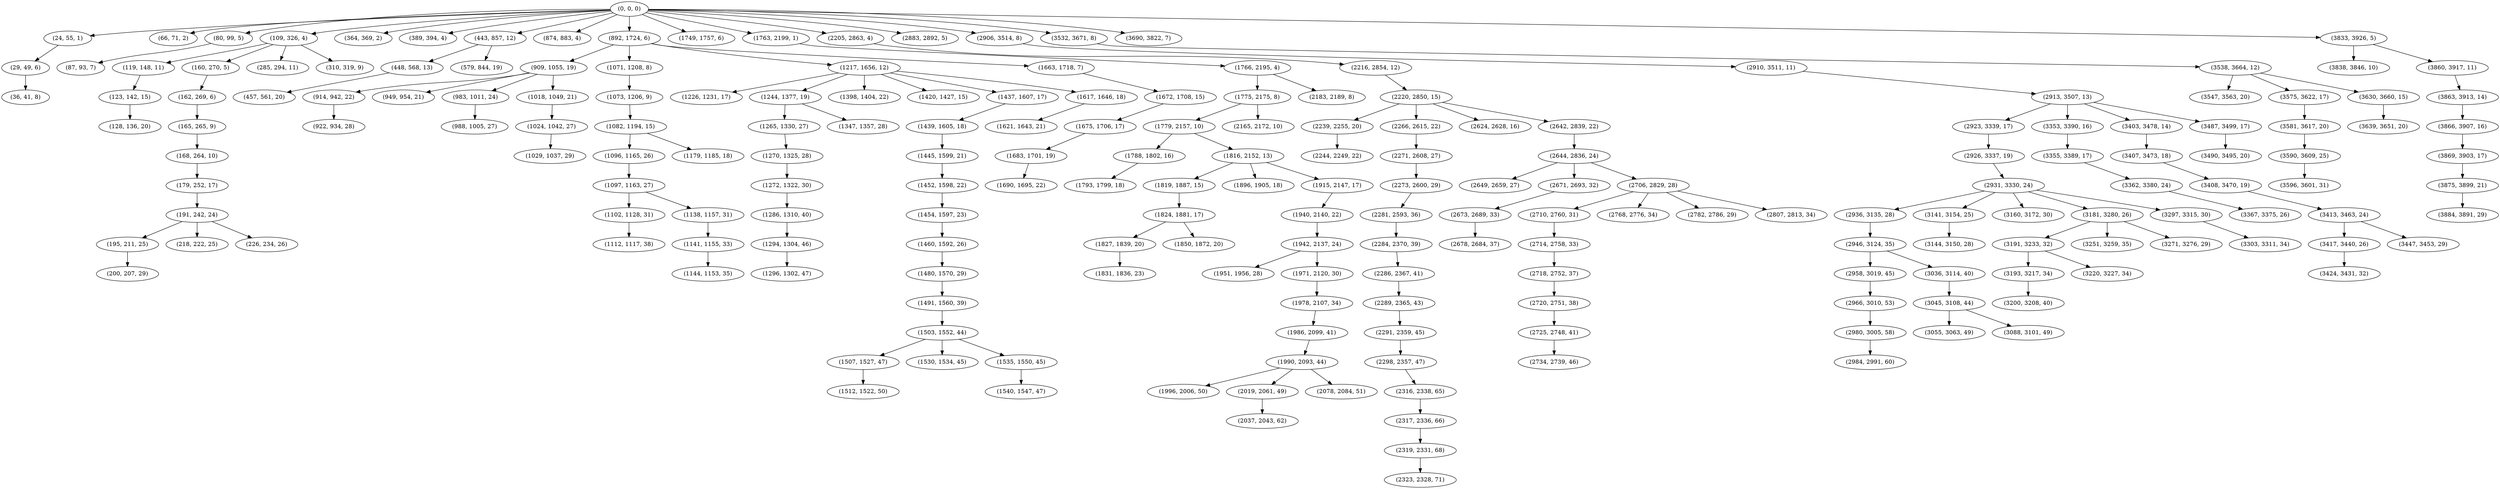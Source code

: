 digraph tree {
    "(0, 0, 0)";
    "(24, 55, 1)";
    "(29, 49, 6)";
    "(36, 41, 8)";
    "(66, 71, 2)";
    "(80, 99, 5)";
    "(87, 93, 7)";
    "(109, 326, 4)";
    "(119, 148, 11)";
    "(123, 142, 15)";
    "(128, 136, 20)";
    "(160, 270, 5)";
    "(162, 269, 6)";
    "(165, 265, 9)";
    "(168, 264, 10)";
    "(179, 252, 17)";
    "(191, 242, 24)";
    "(195, 211, 25)";
    "(200, 207, 29)";
    "(218, 222, 25)";
    "(226, 234, 26)";
    "(285, 294, 11)";
    "(310, 319, 9)";
    "(364, 369, 2)";
    "(389, 394, 4)";
    "(443, 857, 12)";
    "(448, 568, 13)";
    "(457, 561, 20)";
    "(579, 844, 19)";
    "(874, 883, 4)";
    "(892, 1724, 6)";
    "(909, 1055, 19)";
    "(914, 942, 22)";
    "(922, 934, 28)";
    "(949, 954, 21)";
    "(983, 1011, 24)";
    "(988, 1005, 27)";
    "(1018, 1049, 21)";
    "(1024, 1042, 27)";
    "(1029, 1037, 29)";
    "(1071, 1208, 8)";
    "(1073, 1206, 9)";
    "(1082, 1194, 15)";
    "(1096, 1165, 26)";
    "(1097, 1163, 27)";
    "(1102, 1128, 31)";
    "(1112, 1117, 38)";
    "(1138, 1157, 31)";
    "(1141, 1155, 33)";
    "(1144, 1153, 35)";
    "(1179, 1185, 18)";
    "(1217, 1656, 12)";
    "(1226, 1231, 17)";
    "(1244, 1377, 19)";
    "(1265, 1330, 27)";
    "(1270, 1325, 28)";
    "(1272, 1322, 30)";
    "(1286, 1310, 40)";
    "(1294, 1304, 46)";
    "(1296, 1302, 47)";
    "(1347, 1357, 28)";
    "(1398, 1404, 22)";
    "(1420, 1427, 15)";
    "(1437, 1607, 17)";
    "(1439, 1605, 18)";
    "(1445, 1599, 21)";
    "(1452, 1598, 22)";
    "(1454, 1597, 23)";
    "(1460, 1592, 26)";
    "(1480, 1570, 29)";
    "(1491, 1560, 39)";
    "(1503, 1552, 44)";
    "(1507, 1527, 47)";
    "(1512, 1522, 50)";
    "(1530, 1534, 45)";
    "(1535, 1550, 45)";
    "(1540, 1547, 47)";
    "(1617, 1646, 18)";
    "(1621, 1643, 21)";
    "(1663, 1718, 7)";
    "(1672, 1708, 15)";
    "(1675, 1706, 17)";
    "(1683, 1701, 19)";
    "(1690, 1695, 22)";
    "(1749, 1757, 6)";
    "(1763, 2199, 1)";
    "(1766, 2195, 4)";
    "(1775, 2175, 8)";
    "(1779, 2157, 10)";
    "(1788, 1802, 16)";
    "(1793, 1799, 18)";
    "(1816, 2152, 13)";
    "(1819, 1887, 15)";
    "(1824, 1881, 17)";
    "(1827, 1839, 20)";
    "(1831, 1836, 23)";
    "(1850, 1872, 20)";
    "(1896, 1905, 18)";
    "(1915, 2147, 17)";
    "(1940, 2140, 22)";
    "(1942, 2137, 24)";
    "(1951, 1956, 28)";
    "(1971, 2120, 30)";
    "(1978, 2107, 34)";
    "(1986, 2099, 41)";
    "(1990, 2093, 44)";
    "(1996, 2006, 50)";
    "(2019, 2061, 49)";
    "(2037, 2043, 62)";
    "(2078, 2084, 51)";
    "(2165, 2172, 10)";
    "(2183, 2189, 8)";
    "(2205, 2863, 4)";
    "(2216, 2854, 12)";
    "(2220, 2850, 15)";
    "(2239, 2255, 20)";
    "(2244, 2249, 22)";
    "(2266, 2615, 22)";
    "(2271, 2608, 27)";
    "(2273, 2600, 29)";
    "(2281, 2593, 36)";
    "(2284, 2370, 39)";
    "(2286, 2367, 41)";
    "(2289, 2365, 43)";
    "(2291, 2359, 45)";
    "(2298, 2357, 47)";
    "(2316, 2338, 65)";
    "(2317, 2336, 66)";
    "(2319, 2331, 68)";
    "(2323, 2328, 71)";
    "(2624, 2628, 16)";
    "(2642, 2839, 22)";
    "(2644, 2836, 24)";
    "(2649, 2659, 27)";
    "(2671, 2693, 32)";
    "(2673, 2689, 33)";
    "(2678, 2684, 37)";
    "(2706, 2829, 28)";
    "(2710, 2760, 31)";
    "(2714, 2758, 33)";
    "(2718, 2752, 37)";
    "(2720, 2751, 38)";
    "(2725, 2748, 41)";
    "(2734, 2739, 46)";
    "(2768, 2776, 34)";
    "(2782, 2786, 29)";
    "(2807, 2813, 34)";
    "(2883, 2892, 5)";
    "(2906, 3514, 8)";
    "(2910, 3511, 11)";
    "(2913, 3507, 13)";
    "(2923, 3339, 17)";
    "(2926, 3337, 19)";
    "(2931, 3330, 24)";
    "(2936, 3135, 28)";
    "(2946, 3124, 35)";
    "(2958, 3019, 45)";
    "(2966, 3010, 53)";
    "(2980, 3005, 58)";
    "(2984, 2991, 60)";
    "(3036, 3114, 40)";
    "(3045, 3108, 44)";
    "(3055, 3063, 49)";
    "(3088, 3101, 49)";
    "(3141, 3154, 25)";
    "(3144, 3150, 28)";
    "(3160, 3172, 30)";
    "(3181, 3280, 26)";
    "(3191, 3233, 32)";
    "(3193, 3217, 34)";
    "(3200, 3208, 40)";
    "(3220, 3227, 34)";
    "(3251, 3259, 35)";
    "(3271, 3276, 29)";
    "(3297, 3315, 30)";
    "(3303, 3311, 34)";
    "(3353, 3390, 16)";
    "(3355, 3389, 17)";
    "(3362, 3380, 24)";
    "(3367, 3375, 26)";
    "(3403, 3478, 14)";
    "(3407, 3473, 18)";
    "(3408, 3470, 19)";
    "(3413, 3463, 24)";
    "(3417, 3440, 26)";
    "(3424, 3431, 32)";
    "(3447, 3453, 29)";
    "(3487, 3499, 17)";
    "(3490, 3495, 20)";
    "(3532, 3671, 8)";
    "(3538, 3664, 12)";
    "(3547, 3563, 20)";
    "(3575, 3622, 17)";
    "(3581, 3617, 20)";
    "(3590, 3609, 25)";
    "(3596, 3601, 31)";
    "(3630, 3660, 15)";
    "(3639, 3651, 20)";
    "(3690, 3822, 7)";
    "(3833, 3926, 5)";
    "(3838, 3846, 10)";
    "(3860, 3917, 11)";
    "(3863, 3913, 14)";
    "(3866, 3907, 16)";
    "(3869, 3903, 17)";
    "(3875, 3899, 21)";
    "(3884, 3891, 29)";
    "(0, 0, 0)" -> "(24, 55, 1)";
    "(0, 0, 0)" -> "(66, 71, 2)";
    "(0, 0, 0)" -> "(80, 99, 5)";
    "(0, 0, 0)" -> "(109, 326, 4)";
    "(0, 0, 0)" -> "(364, 369, 2)";
    "(0, 0, 0)" -> "(389, 394, 4)";
    "(0, 0, 0)" -> "(443, 857, 12)";
    "(0, 0, 0)" -> "(874, 883, 4)";
    "(0, 0, 0)" -> "(892, 1724, 6)";
    "(0, 0, 0)" -> "(1749, 1757, 6)";
    "(0, 0, 0)" -> "(1763, 2199, 1)";
    "(0, 0, 0)" -> "(2205, 2863, 4)";
    "(0, 0, 0)" -> "(2883, 2892, 5)";
    "(0, 0, 0)" -> "(2906, 3514, 8)";
    "(0, 0, 0)" -> "(3532, 3671, 8)";
    "(0, 0, 0)" -> "(3690, 3822, 7)";
    "(0, 0, 0)" -> "(3833, 3926, 5)";
    "(24, 55, 1)" -> "(29, 49, 6)";
    "(29, 49, 6)" -> "(36, 41, 8)";
    "(80, 99, 5)" -> "(87, 93, 7)";
    "(109, 326, 4)" -> "(119, 148, 11)";
    "(109, 326, 4)" -> "(160, 270, 5)";
    "(109, 326, 4)" -> "(285, 294, 11)";
    "(109, 326, 4)" -> "(310, 319, 9)";
    "(119, 148, 11)" -> "(123, 142, 15)";
    "(123, 142, 15)" -> "(128, 136, 20)";
    "(160, 270, 5)" -> "(162, 269, 6)";
    "(162, 269, 6)" -> "(165, 265, 9)";
    "(165, 265, 9)" -> "(168, 264, 10)";
    "(168, 264, 10)" -> "(179, 252, 17)";
    "(179, 252, 17)" -> "(191, 242, 24)";
    "(191, 242, 24)" -> "(195, 211, 25)";
    "(191, 242, 24)" -> "(218, 222, 25)";
    "(191, 242, 24)" -> "(226, 234, 26)";
    "(195, 211, 25)" -> "(200, 207, 29)";
    "(443, 857, 12)" -> "(448, 568, 13)";
    "(443, 857, 12)" -> "(579, 844, 19)";
    "(448, 568, 13)" -> "(457, 561, 20)";
    "(892, 1724, 6)" -> "(909, 1055, 19)";
    "(892, 1724, 6)" -> "(1071, 1208, 8)";
    "(892, 1724, 6)" -> "(1217, 1656, 12)";
    "(892, 1724, 6)" -> "(1663, 1718, 7)";
    "(909, 1055, 19)" -> "(914, 942, 22)";
    "(909, 1055, 19)" -> "(949, 954, 21)";
    "(909, 1055, 19)" -> "(983, 1011, 24)";
    "(909, 1055, 19)" -> "(1018, 1049, 21)";
    "(914, 942, 22)" -> "(922, 934, 28)";
    "(983, 1011, 24)" -> "(988, 1005, 27)";
    "(1018, 1049, 21)" -> "(1024, 1042, 27)";
    "(1024, 1042, 27)" -> "(1029, 1037, 29)";
    "(1071, 1208, 8)" -> "(1073, 1206, 9)";
    "(1073, 1206, 9)" -> "(1082, 1194, 15)";
    "(1082, 1194, 15)" -> "(1096, 1165, 26)";
    "(1082, 1194, 15)" -> "(1179, 1185, 18)";
    "(1096, 1165, 26)" -> "(1097, 1163, 27)";
    "(1097, 1163, 27)" -> "(1102, 1128, 31)";
    "(1097, 1163, 27)" -> "(1138, 1157, 31)";
    "(1102, 1128, 31)" -> "(1112, 1117, 38)";
    "(1138, 1157, 31)" -> "(1141, 1155, 33)";
    "(1141, 1155, 33)" -> "(1144, 1153, 35)";
    "(1217, 1656, 12)" -> "(1226, 1231, 17)";
    "(1217, 1656, 12)" -> "(1244, 1377, 19)";
    "(1217, 1656, 12)" -> "(1398, 1404, 22)";
    "(1217, 1656, 12)" -> "(1420, 1427, 15)";
    "(1217, 1656, 12)" -> "(1437, 1607, 17)";
    "(1217, 1656, 12)" -> "(1617, 1646, 18)";
    "(1244, 1377, 19)" -> "(1265, 1330, 27)";
    "(1244, 1377, 19)" -> "(1347, 1357, 28)";
    "(1265, 1330, 27)" -> "(1270, 1325, 28)";
    "(1270, 1325, 28)" -> "(1272, 1322, 30)";
    "(1272, 1322, 30)" -> "(1286, 1310, 40)";
    "(1286, 1310, 40)" -> "(1294, 1304, 46)";
    "(1294, 1304, 46)" -> "(1296, 1302, 47)";
    "(1437, 1607, 17)" -> "(1439, 1605, 18)";
    "(1439, 1605, 18)" -> "(1445, 1599, 21)";
    "(1445, 1599, 21)" -> "(1452, 1598, 22)";
    "(1452, 1598, 22)" -> "(1454, 1597, 23)";
    "(1454, 1597, 23)" -> "(1460, 1592, 26)";
    "(1460, 1592, 26)" -> "(1480, 1570, 29)";
    "(1480, 1570, 29)" -> "(1491, 1560, 39)";
    "(1491, 1560, 39)" -> "(1503, 1552, 44)";
    "(1503, 1552, 44)" -> "(1507, 1527, 47)";
    "(1503, 1552, 44)" -> "(1530, 1534, 45)";
    "(1503, 1552, 44)" -> "(1535, 1550, 45)";
    "(1507, 1527, 47)" -> "(1512, 1522, 50)";
    "(1535, 1550, 45)" -> "(1540, 1547, 47)";
    "(1617, 1646, 18)" -> "(1621, 1643, 21)";
    "(1663, 1718, 7)" -> "(1672, 1708, 15)";
    "(1672, 1708, 15)" -> "(1675, 1706, 17)";
    "(1675, 1706, 17)" -> "(1683, 1701, 19)";
    "(1683, 1701, 19)" -> "(1690, 1695, 22)";
    "(1763, 2199, 1)" -> "(1766, 2195, 4)";
    "(1766, 2195, 4)" -> "(1775, 2175, 8)";
    "(1766, 2195, 4)" -> "(2183, 2189, 8)";
    "(1775, 2175, 8)" -> "(1779, 2157, 10)";
    "(1775, 2175, 8)" -> "(2165, 2172, 10)";
    "(1779, 2157, 10)" -> "(1788, 1802, 16)";
    "(1779, 2157, 10)" -> "(1816, 2152, 13)";
    "(1788, 1802, 16)" -> "(1793, 1799, 18)";
    "(1816, 2152, 13)" -> "(1819, 1887, 15)";
    "(1816, 2152, 13)" -> "(1896, 1905, 18)";
    "(1816, 2152, 13)" -> "(1915, 2147, 17)";
    "(1819, 1887, 15)" -> "(1824, 1881, 17)";
    "(1824, 1881, 17)" -> "(1827, 1839, 20)";
    "(1824, 1881, 17)" -> "(1850, 1872, 20)";
    "(1827, 1839, 20)" -> "(1831, 1836, 23)";
    "(1915, 2147, 17)" -> "(1940, 2140, 22)";
    "(1940, 2140, 22)" -> "(1942, 2137, 24)";
    "(1942, 2137, 24)" -> "(1951, 1956, 28)";
    "(1942, 2137, 24)" -> "(1971, 2120, 30)";
    "(1971, 2120, 30)" -> "(1978, 2107, 34)";
    "(1978, 2107, 34)" -> "(1986, 2099, 41)";
    "(1986, 2099, 41)" -> "(1990, 2093, 44)";
    "(1990, 2093, 44)" -> "(1996, 2006, 50)";
    "(1990, 2093, 44)" -> "(2019, 2061, 49)";
    "(1990, 2093, 44)" -> "(2078, 2084, 51)";
    "(2019, 2061, 49)" -> "(2037, 2043, 62)";
    "(2205, 2863, 4)" -> "(2216, 2854, 12)";
    "(2216, 2854, 12)" -> "(2220, 2850, 15)";
    "(2220, 2850, 15)" -> "(2239, 2255, 20)";
    "(2220, 2850, 15)" -> "(2266, 2615, 22)";
    "(2220, 2850, 15)" -> "(2624, 2628, 16)";
    "(2220, 2850, 15)" -> "(2642, 2839, 22)";
    "(2239, 2255, 20)" -> "(2244, 2249, 22)";
    "(2266, 2615, 22)" -> "(2271, 2608, 27)";
    "(2271, 2608, 27)" -> "(2273, 2600, 29)";
    "(2273, 2600, 29)" -> "(2281, 2593, 36)";
    "(2281, 2593, 36)" -> "(2284, 2370, 39)";
    "(2284, 2370, 39)" -> "(2286, 2367, 41)";
    "(2286, 2367, 41)" -> "(2289, 2365, 43)";
    "(2289, 2365, 43)" -> "(2291, 2359, 45)";
    "(2291, 2359, 45)" -> "(2298, 2357, 47)";
    "(2298, 2357, 47)" -> "(2316, 2338, 65)";
    "(2316, 2338, 65)" -> "(2317, 2336, 66)";
    "(2317, 2336, 66)" -> "(2319, 2331, 68)";
    "(2319, 2331, 68)" -> "(2323, 2328, 71)";
    "(2642, 2839, 22)" -> "(2644, 2836, 24)";
    "(2644, 2836, 24)" -> "(2649, 2659, 27)";
    "(2644, 2836, 24)" -> "(2671, 2693, 32)";
    "(2644, 2836, 24)" -> "(2706, 2829, 28)";
    "(2671, 2693, 32)" -> "(2673, 2689, 33)";
    "(2673, 2689, 33)" -> "(2678, 2684, 37)";
    "(2706, 2829, 28)" -> "(2710, 2760, 31)";
    "(2706, 2829, 28)" -> "(2768, 2776, 34)";
    "(2706, 2829, 28)" -> "(2782, 2786, 29)";
    "(2706, 2829, 28)" -> "(2807, 2813, 34)";
    "(2710, 2760, 31)" -> "(2714, 2758, 33)";
    "(2714, 2758, 33)" -> "(2718, 2752, 37)";
    "(2718, 2752, 37)" -> "(2720, 2751, 38)";
    "(2720, 2751, 38)" -> "(2725, 2748, 41)";
    "(2725, 2748, 41)" -> "(2734, 2739, 46)";
    "(2906, 3514, 8)" -> "(2910, 3511, 11)";
    "(2910, 3511, 11)" -> "(2913, 3507, 13)";
    "(2913, 3507, 13)" -> "(2923, 3339, 17)";
    "(2913, 3507, 13)" -> "(3353, 3390, 16)";
    "(2913, 3507, 13)" -> "(3403, 3478, 14)";
    "(2913, 3507, 13)" -> "(3487, 3499, 17)";
    "(2923, 3339, 17)" -> "(2926, 3337, 19)";
    "(2926, 3337, 19)" -> "(2931, 3330, 24)";
    "(2931, 3330, 24)" -> "(2936, 3135, 28)";
    "(2931, 3330, 24)" -> "(3141, 3154, 25)";
    "(2931, 3330, 24)" -> "(3160, 3172, 30)";
    "(2931, 3330, 24)" -> "(3181, 3280, 26)";
    "(2931, 3330, 24)" -> "(3297, 3315, 30)";
    "(2936, 3135, 28)" -> "(2946, 3124, 35)";
    "(2946, 3124, 35)" -> "(2958, 3019, 45)";
    "(2946, 3124, 35)" -> "(3036, 3114, 40)";
    "(2958, 3019, 45)" -> "(2966, 3010, 53)";
    "(2966, 3010, 53)" -> "(2980, 3005, 58)";
    "(2980, 3005, 58)" -> "(2984, 2991, 60)";
    "(3036, 3114, 40)" -> "(3045, 3108, 44)";
    "(3045, 3108, 44)" -> "(3055, 3063, 49)";
    "(3045, 3108, 44)" -> "(3088, 3101, 49)";
    "(3141, 3154, 25)" -> "(3144, 3150, 28)";
    "(3181, 3280, 26)" -> "(3191, 3233, 32)";
    "(3181, 3280, 26)" -> "(3251, 3259, 35)";
    "(3181, 3280, 26)" -> "(3271, 3276, 29)";
    "(3191, 3233, 32)" -> "(3193, 3217, 34)";
    "(3191, 3233, 32)" -> "(3220, 3227, 34)";
    "(3193, 3217, 34)" -> "(3200, 3208, 40)";
    "(3297, 3315, 30)" -> "(3303, 3311, 34)";
    "(3353, 3390, 16)" -> "(3355, 3389, 17)";
    "(3355, 3389, 17)" -> "(3362, 3380, 24)";
    "(3362, 3380, 24)" -> "(3367, 3375, 26)";
    "(3403, 3478, 14)" -> "(3407, 3473, 18)";
    "(3407, 3473, 18)" -> "(3408, 3470, 19)";
    "(3408, 3470, 19)" -> "(3413, 3463, 24)";
    "(3413, 3463, 24)" -> "(3417, 3440, 26)";
    "(3413, 3463, 24)" -> "(3447, 3453, 29)";
    "(3417, 3440, 26)" -> "(3424, 3431, 32)";
    "(3487, 3499, 17)" -> "(3490, 3495, 20)";
    "(3532, 3671, 8)" -> "(3538, 3664, 12)";
    "(3538, 3664, 12)" -> "(3547, 3563, 20)";
    "(3538, 3664, 12)" -> "(3575, 3622, 17)";
    "(3538, 3664, 12)" -> "(3630, 3660, 15)";
    "(3575, 3622, 17)" -> "(3581, 3617, 20)";
    "(3581, 3617, 20)" -> "(3590, 3609, 25)";
    "(3590, 3609, 25)" -> "(3596, 3601, 31)";
    "(3630, 3660, 15)" -> "(3639, 3651, 20)";
    "(3833, 3926, 5)" -> "(3838, 3846, 10)";
    "(3833, 3926, 5)" -> "(3860, 3917, 11)";
    "(3860, 3917, 11)" -> "(3863, 3913, 14)";
    "(3863, 3913, 14)" -> "(3866, 3907, 16)";
    "(3866, 3907, 16)" -> "(3869, 3903, 17)";
    "(3869, 3903, 17)" -> "(3875, 3899, 21)";
    "(3875, 3899, 21)" -> "(3884, 3891, 29)";
}
